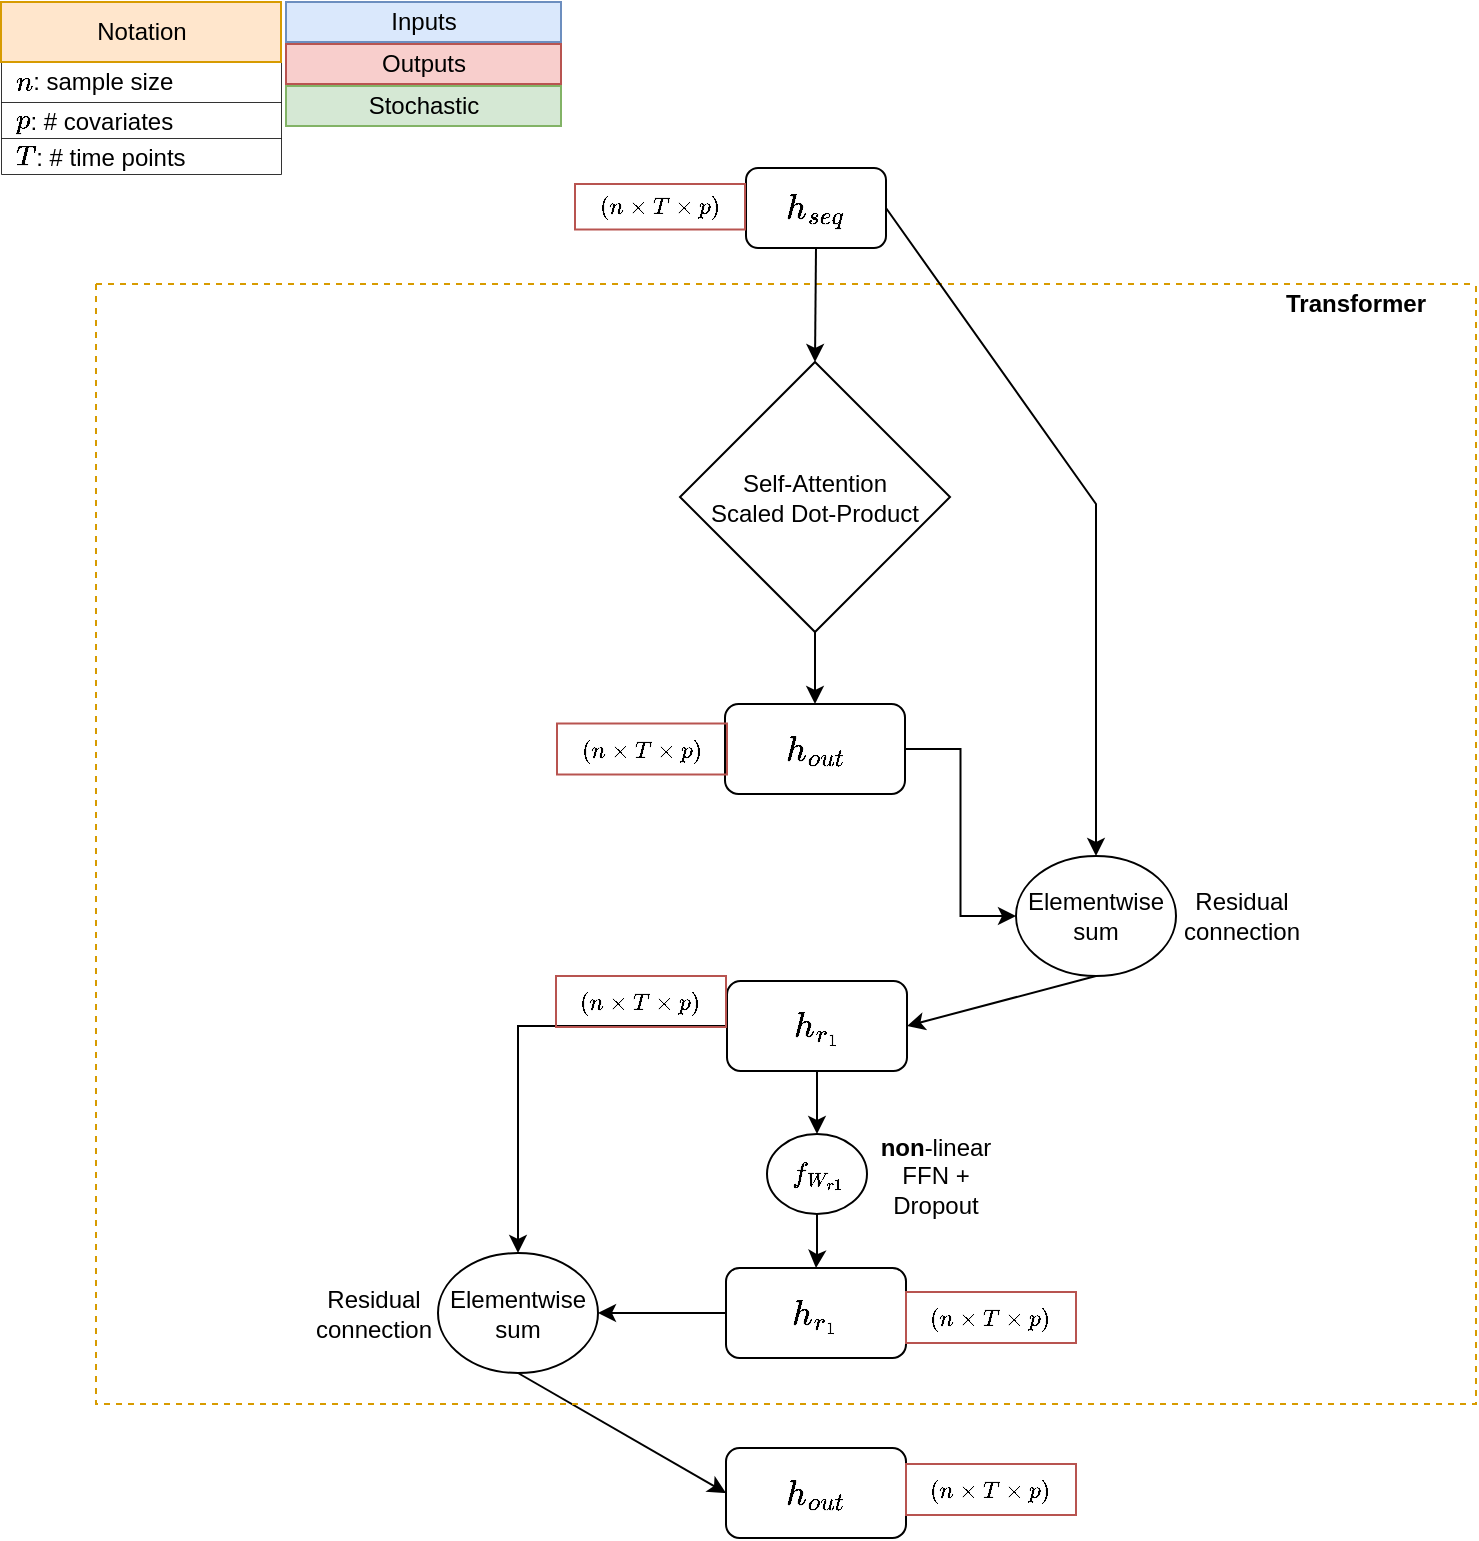 <mxfile version="28.1.2" pages="2">
  <diagram name="Page-1" id="qyKOhX7wKubJx3A1yhwW">
    <mxGraphModel dx="950" dy="575" grid="1" gridSize="10" guides="1" tooltips="1" connect="1" arrows="1" fold="1" page="1" pageScale="1" pageWidth="827" pageHeight="1169" math="1" shadow="0">
      <root>
        <mxCell id="0" />
        <mxCell id="1" parent="0" />
        <mxCell id="gshfcQeMo9viiWqzpoU_-25" value="" style="shape=table;startSize=0;container=1;collapsible=0;childLayout=tableLayout;fontSize=11;fillColor=none;strokeColor=default;perimeterSpacing=0;strokeWidth=0.5;opacity=80;" parent="1" vertex="1">
          <mxGeometry x="12.5" y="79" width="140" height="56" as="geometry" />
        </mxCell>
        <mxCell id="gshfcQeMo9viiWqzpoU_-26" value="" style="shape=tableRow;horizontal=0;startSize=0;swimlaneHead=0;swimlaneBody=0;strokeColor=inherit;top=0;left=0;bottom=0;right=0;collapsible=0;dropTarget=0;fillColor=none;points=[[0,0.5],[1,0.5]];portConstraint=eastwest;fontSize=16;" parent="gshfcQeMo9viiWqzpoU_-25" vertex="1">
          <mxGeometry width="140" height="20" as="geometry" />
        </mxCell>
        <mxCell id="gshfcQeMo9viiWqzpoU_-27" value="\(n\): sample size" style="shape=partialRectangle;html=1;whiteSpace=wrap;connectable=0;strokeColor=inherit;overflow=hidden;fillColor=none;top=0;left=0;bottom=0;right=0;pointerEvents=1;fontSize=12;align=left;spacingLeft=5;" parent="gshfcQeMo9viiWqzpoU_-26" vertex="1">
          <mxGeometry width="140" height="20" as="geometry">
            <mxRectangle width="140" height="20" as="alternateBounds" />
          </mxGeometry>
        </mxCell>
        <mxCell id="gshfcQeMo9viiWqzpoU_-28" value="" style="shape=tableRow;horizontal=0;startSize=0;swimlaneHead=0;swimlaneBody=0;strokeColor=inherit;top=0;left=0;bottom=0;right=0;collapsible=0;dropTarget=0;fillColor=none;points=[[0,0.5],[1,0.5]];portConstraint=eastwest;fontSize=16;" parent="gshfcQeMo9viiWqzpoU_-25" vertex="1">
          <mxGeometry y="20" width="140" height="18" as="geometry" />
        </mxCell>
        <mxCell id="gshfcQeMo9viiWqzpoU_-29" value="\(p\): # covariates" style="shape=partialRectangle;html=1;whiteSpace=wrap;connectable=0;strokeColor=inherit;overflow=hidden;fillColor=none;top=0;left=0;bottom=0;right=0;pointerEvents=1;fontSize=12;align=left;spacingLeft=5;" parent="gshfcQeMo9viiWqzpoU_-28" vertex="1">
          <mxGeometry width="140" height="18" as="geometry">
            <mxRectangle width="140" height="18" as="alternateBounds" />
          </mxGeometry>
        </mxCell>
        <mxCell id="gshfcQeMo9viiWqzpoU_-48" style="shape=tableRow;horizontal=0;startSize=0;swimlaneHead=0;swimlaneBody=0;strokeColor=inherit;top=0;left=0;bottom=0;right=0;collapsible=0;dropTarget=0;fillColor=none;points=[[0,0.5],[1,0.5]];portConstraint=eastwest;fontSize=16;" parent="gshfcQeMo9viiWqzpoU_-25" vertex="1">
          <mxGeometry y="38" width="140" height="18" as="geometry" />
        </mxCell>
        <mxCell id="gshfcQeMo9viiWqzpoU_-49" value="\(T\): # time points" style="shape=partialRectangle;html=1;whiteSpace=wrap;connectable=0;strokeColor=inherit;overflow=hidden;fillColor=none;top=0;left=0;bottom=0;right=0;pointerEvents=1;fontSize=12;align=left;spacingLeft=5;" parent="gshfcQeMo9viiWqzpoU_-48" vertex="1">
          <mxGeometry width="140" height="18" as="geometry">
            <mxRectangle width="140" height="18" as="alternateBounds" />
          </mxGeometry>
        </mxCell>
        <mxCell id="gshfcQeMo9viiWqzpoU_-34" value="Notation" style="text;html=1;align=center;verticalAlign=middle;whiteSpace=wrap;rounded=0;fillColor=#ffe6cc;strokeColor=#d79b00;" parent="1" vertex="1">
          <mxGeometry x="12.5" y="49" width="140" height="30" as="geometry" />
        </mxCell>
        <mxCell id="kir_VGYGd0OHTudOm7uo-4" value="&lt;div&gt;$$h_{seq}$$&lt;/div&gt;" style="rounded=1;whiteSpace=wrap;html=1;fontSize=15;" parent="1" vertex="1">
          <mxGeometry x="385" y="132" width="70" height="40" as="geometry" />
        </mxCell>
        <mxCell id="SKo15fLE6GQcyllnIHAm-24" value="Inputs" style="rounded=0;whiteSpace=wrap;html=1;fillColor=#dae8fc;strokeColor=#6c8ebf;" parent="1" vertex="1">
          <mxGeometry x="155" y="49" width="137.5" height="20" as="geometry" />
        </mxCell>
        <mxCell id="SKo15fLE6GQcyllnIHAm-26" value="&lt;div&gt;Outputs&lt;/div&gt;" style="rounded=0;whiteSpace=wrap;html=1;fillColor=#f8cecc;strokeColor=#b85450;" parent="1" vertex="1">
          <mxGeometry x="155" y="70" width="137.5" height="20" as="geometry" />
        </mxCell>
        <mxCell id="SKo15fLE6GQcyllnIHAm-27" value="Stochastic" style="rounded=0;whiteSpace=wrap;html=1;fillColor=#d5e8d4;strokeColor=#82b366;" parent="1" vertex="1">
          <mxGeometry x="155" y="91" width="137.5" height="20" as="geometry" />
        </mxCell>
        <mxCell id="SKo15fLE6GQcyllnIHAm-35" value="Elementwise sum" style="ellipse;whiteSpace=wrap;html=1;" parent="1" vertex="1">
          <mxGeometry x="520" y="476" width="80" height="60" as="geometry" />
        </mxCell>
        <mxCell id="SKo15fLE6GQcyllnIHAm-37" value="" style="edgeStyle=orthogonalEdgeStyle;rounded=0;orthogonalLoop=1;jettySize=auto;html=1;entryX=0;entryY=0.5;entryDx=0;entryDy=0;" parent="1" source="SKo15fLE6GQcyllnIHAm-32" target="SKo15fLE6GQcyllnIHAm-35" edge="1">
          <mxGeometry relative="1" as="geometry">
            <mxPoint x="420.5" y="517.5" as="targetPoint" />
          </mxGeometry>
        </mxCell>
        <mxCell id="SKo15fLE6GQcyllnIHAm-39" value="Residual connection" style="text;html=1;align=center;verticalAlign=middle;whiteSpace=wrap;rounded=0;" parent="1" vertex="1">
          <mxGeometry x="603" y="491" width="60" height="30" as="geometry" />
        </mxCell>
        <mxCell id="SKo15fLE6GQcyllnIHAm-49" value="" style="edgeStyle=orthogonalEdgeStyle;rounded=0;orthogonalLoop=1;jettySize=auto;html=1;" parent="1" source="SKo15fLE6GQcyllnIHAm-40" target="SKo15fLE6GQcyllnIHAm-48" edge="1">
          <mxGeometry relative="1" as="geometry" />
        </mxCell>
        <mxCell id="SKo15fLE6GQcyllnIHAm-40" value="$$f_{W_{r1}}$$" style="ellipse;whiteSpace=wrap;html=1;" parent="1" vertex="1">
          <mxGeometry x="395.5" y="615" width="50" height="40" as="geometry" />
        </mxCell>
        <mxCell id="SKo15fLE6GQcyllnIHAm-45" value="" style="edgeStyle=orthogonalEdgeStyle;rounded=0;orthogonalLoop=1;jettySize=auto;html=1;entryX=0.5;entryY=0;entryDx=0;entryDy=0;" parent="1" source="SKo15fLE6GQcyllnIHAm-41" target="SKo15fLE6GQcyllnIHAm-40" edge="1">
          <mxGeometry relative="1" as="geometry" />
        </mxCell>
        <mxCell id="SKo15fLE6GQcyllnIHAm-52" value="" style="edgeStyle=orthogonalEdgeStyle;rounded=0;orthogonalLoop=1;jettySize=auto;html=1;entryX=0.5;entryY=0;entryDx=0;entryDy=0;" parent="1" source="SKo15fLE6GQcyllnIHAm-41" target="SKo15fLE6GQcyllnIHAm-46" edge="1">
          <mxGeometry relative="1" as="geometry">
            <mxPoint x="290.5" y="561" as="targetPoint" />
          </mxGeometry>
        </mxCell>
        <mxCell id="SKo15fLE6GQcyllnIHAm-41" value="$$h_{r_1}$$" style="rounded=1;whiteSpace=wrap;html=1;fontSize=15;" parent="1" vertex="1">
          <mxGeometry x="375.5" y="538.5" width="90" height="45" as="geometry" />
        </mxCell>
        <mxCell id="SKo15fLE6GQcyllnIHAm-42" value="" style="endArrow=classic;html=1;rounded=0;exitX=0.5;exitY=1;exitDx=0;exitDy=0;entryX=1;entryY=0.5;entryDx=0;entryDy=0;" parent="1" source="SKo15fLE6GQcyllnIHAm-35" target="SKo15fLE6GQcyllnIHAm-41" edge="1">
          <mxGeometry width="50" height="50" relative="1" as="geometry">
            <mxPoint x="553" y="652" as="sourcePoint" />
            <mxPoint x="603" y="602" as="targetPoint" />
            <Array as="points" />
          </mxGeometry>
        </mxCell>
        <mxCell id="SKo15fLE6GQcyllnIHAm-44" value="&lt;b&gt;non&lt;/b&gt;-linear FFN + Dropout" style="text;html=1;align=center;verticalAlign=middle;whiteSpace=wrap;rounded=0;" parent="1" vertex="1">
          <mxGeometry x="450" y="621" width="60" height="30" as="geometry" />
        </mxCell>
        <mxCell id="SKo15fLE6GQcyllnIHAm-46" value="Elementwise sum" style="ellipse;whiteSpace=wrap;html=1;" parent="1" vertex="1">
          <mxGeometry x="231" y="674.5" width="80" height="60" as="geometry" />
        </mxCell>
        <mxCell id="SKo15fLE6GQcyllnIHAm-47" value="Residual connection" style="text;html=1;align=center;verticalAlign=middle;whiteSpace=wrap;rounded=0;" parent="1" vertex="1">
          <mxGeometry x="169" y="689.5" width="60" height="30" as="geometry" />
        </mxCell>
        <mxCell id="SKo15fLE6GQcyllnIHAm-50" value="" style="edgeStyle=orthogonalEdgeStyle;rounded=0;orthogonalLoop=1;jettySize=auto;html=1;" parent="1" source="SKo15fLE6GQcyllnIHAm-48" target="SKo15fLE6GQcyllnIHAm-46" edge="1">
          <mxGeometry relative="1" as="geometry" />
        </mxCell>
        <mxCell id="SKo15fLE6GQcyllnIHAm-48" value="$$h_{r_1}$$" style="rounded=1;whiteSpace=wrap;html=1;fontSize=15;" parent="1" vertex="1">
          <mxGeometry x="375" y="682" width="90" height="45" as="geometry" />
        </mxCell>
        <mxCell id="SKo15fLE6GQcyllnIHAm-53" value="$$h_{out}$$" style="rounded=1;whiteSpace=wrap;html=1;fontSize=15;" parent="1" vertex="1">
          <mxGeometry x="375" y="772" width="90" height="45" as="geometry" />
        </mxCell>
        <mxCell id="SKo15fLE6GQcyllnIHAm-56" value="" style="endArrow=classic;html=1;rounded=0;exitX=0.5;exitY=1;exitDx=0;exitDy=0;entryX=0;entryY=0.5;entryDx=0;entryDy=0;" parent="1" source="SKo15fLE6GQcyllnIHAm-46" target="SKo15fLE6GQcyllnIHAm-53" edge="1">
          <mxGeometry width="50" height="50" relative="1" as="geometry">
            <mxPoint x="250.0" y="822" as="sourcePoint" />
            <mxPoint x="294.8" y="782" as="targetPoint" />
          </mxGeometry>
        </mxCell>
        <mxCell id="SKo15fLE6GQcyllnIHAm-57" value="$$(n \times T \times&amp;nbsp;p)$$" style="text;html=1;align=center;verticalAlign=middle;whiteSpace=wrap;rounded=0;fillColor=none;strokeColor=#b85450;gradientColor=none;fillStyle=auto;shadow=0;fontSize=10;" parent="1" vertex="1">
          <mxGeometry x="290" y="536" width="85" height="25.5" as="geometry" />
        </mxCell>
        <mxCell id="SKo15fLE6GQcyllnIHAm-58" value="$$(n \times T \times&amp;nbsp;p)$$" style="text;html=1;align=center;verticalAlign=middle;whiteSpace=wrap;rounded=0;fillColor=none;strokeColor=#b85450;gradientColor=none;fillStyle=auto;shadow=0;fontSize=10;" parent="1" vertex="1">
          <mxGeometry x="465" y="694" width="85" height="25.5" as="geometry" />
        </mxCell>
        <mxCell id="SKo15fLE6GQcyllnIHAm-59" value="$$(n \times T \times&amp;nbsp;p)$$" style="text;html=1;align=center;verticalAlign=middle;whiteSpace=wrap;rounded=0;fillColor=none;strokeColor=#b85450;gradientColor=none;fillStyle=auto;shadow=0;fontSize=10;" parent="1" vertex="1">
          <mxGeometry x="465" y="780" width="85" height="25.5" as="geometry" />
        </mxCell>
        <mxCell id="SKo15fLE6GQcyllnIHAm-34" value="" style="edgeStyle=orthogonalEdgeStyle;rounded=0;orthogonalLoop=1;jettySize=auto;html=1;exitX=0.5;exitY=1;exitDx=0;exitDy=0;" parent="1" source="-IyXtioSj5sWfiAGFWtv-1" target="SKo15fLE6GQcyllnIHAm-32" edge="1">
          <mxGeometry relative="1" as="geometry">
            <mxPoint x="420.5" y="371" as="sourcePoint" />
          </mxGeometry>
        </mxCell>
        <mxCell id="SKo15fLE6GQcyllnIHAm-32" value="$$h_{out}$$" style="rounded=1;whiteSpace=wrap;html=1;fontSize=15;" parent="1" vertex="1">
          <mxGeometry x="374.5" y="400" width="90" height="45" as="geometry" />
        </mxCell>
        <mxCell id="SKo15fLE6GQcyllnIHAm-33" value="$$(n \times T \times&amp;nbsp;p)$$" style="text;html=1;align=center;verticalAlign=middle;whiteSpace=wrap;rounded=0;fillColor=none;strokeColor=#b85450;gradientColor=none;fillStyle=auto;shadow=0;fontSize=10;" parent="1" vertex="1">
          <mxGeometry x="290.5" y="409.75" width="85" height="25.5" as="geometry" />
        </mxCell>
        <mxCell id="kir_VGYGd0OHTudOm7uo-9" value="$$(n \times T \times p)$$" style="text;html=1;align=center;verticalAlign=middle;whiteSpace=wrap;rounded=0;fillColor=none;strokeColor=#b85450;gradientColor=none;fillStyle=auto;shadow=0;fontSize=10;" parent="1" vertex="1">
          <mxGeometry x="299.5" y="140" width="85" height="22.75" as="geometry" />
        </mxCell>
        <mxCell id="SKo15fLE6GQcyllnIHAm-65" value="" style="swimlane;startSize=0;fillColor=#ffe6cc;strokeColor=#d79b00;dashed=1;" parent="1" vertex="1">
          <mxGeometry x="60" y="190" width="690" height="560" as="geometry" />
        </mxCell>
        <mxCell id="SKo15fLE6GQcyllnIHAm-66" value="&lt;b&gt;Transformer&lt;/b&gt;" style="text;html=1;align=center;verticalAlign=middle;whiteSpace=wrap;rounded=0;" parent="SKo15fLE6GQcyllnIHAm-65" vertex="1">
          <mxGeometry x="570" width="120" height="20" as="geometry" />
        </mxCell>
        <mxCell id="-IyXtioSj5sWfiAGFWtv-1" value="Self-Attention&lt;div&gt;Scaled Dot-Product&lt;/div&gt;" style="rhombus;whiteSpace=wrap;html=1;aspect=fixed;" vertex="1" parent="SKo15fLE6GQcyllnIHAm-65">
          <mxGeometry x="292" y="39" width="135" height="135" as="geometry" />
        </mxCell>
        <mxCell id="-IyXtioSj5sWfiAGFWtv-3" value="" style="endArrow=classic;html=1;rounded=0;exitX=0.5;exitY=1;exitDx=0;exitDy=0;entryX=0.5;entryY=0;entryDx=0;entryDy=0;" edge="1" parent="1" source="kir_VGYGd0OHTudOm7uo-4" target="-IyXtioSj5sWfiAGFWtv-1">
          <mxGeometry width="50" height="50" relative="1" as="geometry">
            <mxPoint x="410" y="280" as="sourcePoint" />
            <mxPoint x="460" y="230" as="targetPoint" />
          </mxGeometry>
        </mxCell>
        <mxCell id="-IyXtioSj5sWfiAGFWtv-4" value="" style="endArrow=classic;html=1;rounded=0;exitX=1;exitY=0.5;exitDx=0;exitDy=0;entryX=0.5;entryY=0;entryDx=0;entryDy=0;" edge="1" parent="1" source="kir_VGYGd0OHTudOm7uo-4" target="SKo15fLE6GQcyllnIHAm-35">
          <mxGeometry width="50" height="50" relative="1" as="geometry">
            <mxPoint x="620" y="364" as="sourcePoint" />
            <mxPoint x="670" y="314" as="targetPoint" />
            <Array as="points">
              <mxPoint x="560" y="300" />
            </Array>
          </mxGeometry>
        </mxCell>
      </root>
    </mxGraphModel>
  </diagram>
  <diagram id="ePtbMaemszxgn41MYKDM" name="Page-2">
    <mxGraphModel grid="1" page="1" gridSize="10" guides="1" tooltips="1" connect="1" arrows="1" fold="1" pageScale="1" pageWidth="827" pageHeight="1169" math="0" shadow="0">
      <root>
        <mxCell id="0" />
        <mxCell id="1" parent="0" />
      </root>
    </mxGraphModel>
  </diagram>
</mxfile>
